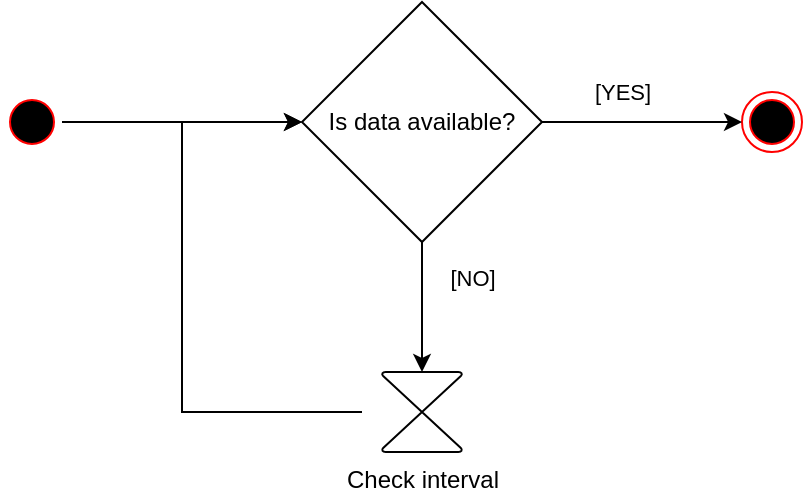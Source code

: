 <mxfile version="15.7.3" type="device"><diagram id="TEx3UZvfeen1V4EnL_ds" name="Pagina-1"><mxGraphModel dx="1102" dy="875" grid="1" gridSize="10" guides="1" tooltips="1" connect="1" arrows="1" fold="1" page="1" pageScale="1" pageWidth="2336" pageHeight="1654" math="0" shadow="0"><root><mxCell id="0"/><mxCell id="1" parent="0"/><mxCell id="4G1d6VNo0YJ5CISQg1zo-2" value="" style="edgeStyle=orthogonalEdgeStyle;rounded=0;orthogonalLoop=1;jettySize=auto;html=1;" edge="1" parent="1" source="89FKyo4nO2U7r55Wx7xn-2" target="89FKyo4nO2U7r55Wx7xn-4"><mxGeometry relative="1" as="geometry"/></mxCell><mxCell id="89FKyo4nO2U7r55Wx7xn-2" value="" style="ellipse;html=1;shape=startState;fillColor=#000000;strokeColor=#ff0000;" parent="1" vertex="1"><mxGeometry x="70" y="110" width="30" height="30" as="geometry"/></mxCell><mxCell id="89FKyo4nO2U7r55Wx7xn-3" value="" style="ellipse;html=1;shape=endState;fillColor=#000000;strokeColor=#ff0000;" parent="1" vertex="1"><mxGeometry x="440" y="110" width="30" height="30" as="geometry"/></mxCell><mxCell id="89FKyo4nO2U7r55Wx7xn-4" value="Is data available?" style="rhombus;whiteSpace=wrap;html=1;" parent="1" vertex="1"><mxGeometry x="220" y="65" width="120" height="120" as="geometry"/></mxCell><mxCell id="89FKyo4nO2U7r55Wx7xn-5" value="" style="endArrow=classic;html=1;rounded=0;exitX=1;exitY=0.5;exitDx=0;exitDy=0;entryX=0;entryY=0.5;entryDx=0;entryDy=0;" parent="1" source="89FKyo4nO2U7r55Wx7xn-4" edge="1" target="89FKyo4nO2U7r55Wx7xn-3"><mxGeometry relative="1" as="geometry"><mxPoint x="420" y="255" as="sourcePoint"/><mxPoint x="430" y="130" as="targetPoint"/></mxGeometry></mxCell><mxCell id="89FKyo4nO2U7r55Wx7xn-6" value="[YES]" style="edgeLabel;resizable=0;html=1;align=center;verticalAlign=middle;" parent="89FKyo4nO2U7r55Wx7xn-5" connectable="0" vertex="1"><mxGeometry relative="1" as="geometry"><mxPoint x="-10" y="-15" as="offset"/></mxGeometry></mxCell><mxCell id="89FKyo4nO2U7r55Wx7xn-13" value="Check interval" style="verticalLabelPosition=bottom;verticalAlign=top;html=1;shape=mxgraph.flowchart.collate;" parent="1" vertex="1"><mxGeometry x="260" y="250" width="40" height="40" as="geometry"/></mxCell><mxCell id="89FKyo4nO2U7r55Wx7xn-14" value="" style="endArrow=classic;html=1;rounded=0;exitX=0.5;exitY=1;exitDx=0;exitDy=0;entryX=0.5;entryY=0;entryDx=0;entryDy=0;entryPerimeter=0;" parent="1" source="89FKyo4nO2U7r55Wx7xn-4" edge="1" target="89FKyo4nO2U7r55Wx7xn-13"><mxGeometry relative="1" as="geometry"><mxPoint x="280" y="250" as="sourcePoint"/><mxPoint x="280" y="250" as="targetPoint"/></mxGeometry></mxCell><mxCell id="89FKyo4nO2U7r55Wx7xn-15" value="[NO]" style="edgeLabel;resizable=0;html=1;align=center;verticalAlign=middle;" parent="89FKyo4nO2U7r55Wx7xn-14" connectable="0" vertex="1"><mxGeometry relative="1" as="geometry"><mxPoint x="25" y="-15" as="offset"/></mxGeometry></mxCell><mxCell id="4G1d6VNo0YJ5CISQg1zo-3" value="" style="endArrow=classic;html=1;rounded=0;entryX=0;entryY=0.5;entryDx=0;entryDy=0;" edge="1" parent="1" target="89FKyo4nO2U7r55Wx7xn-4"><mxGeometry width="50" height="50" relative="1" as="geometry"><mxPoint x="250" y="270" as="sourcePoint"/><mxPoint x="210" y="220" as="targetPoint"/><Array as="points"><mxPoint x="160" y="270"/><mxPoint x="160" y="125"/></Array></mxGeometry></mxCell></root></mxGraphModel></diagram></mxfile>